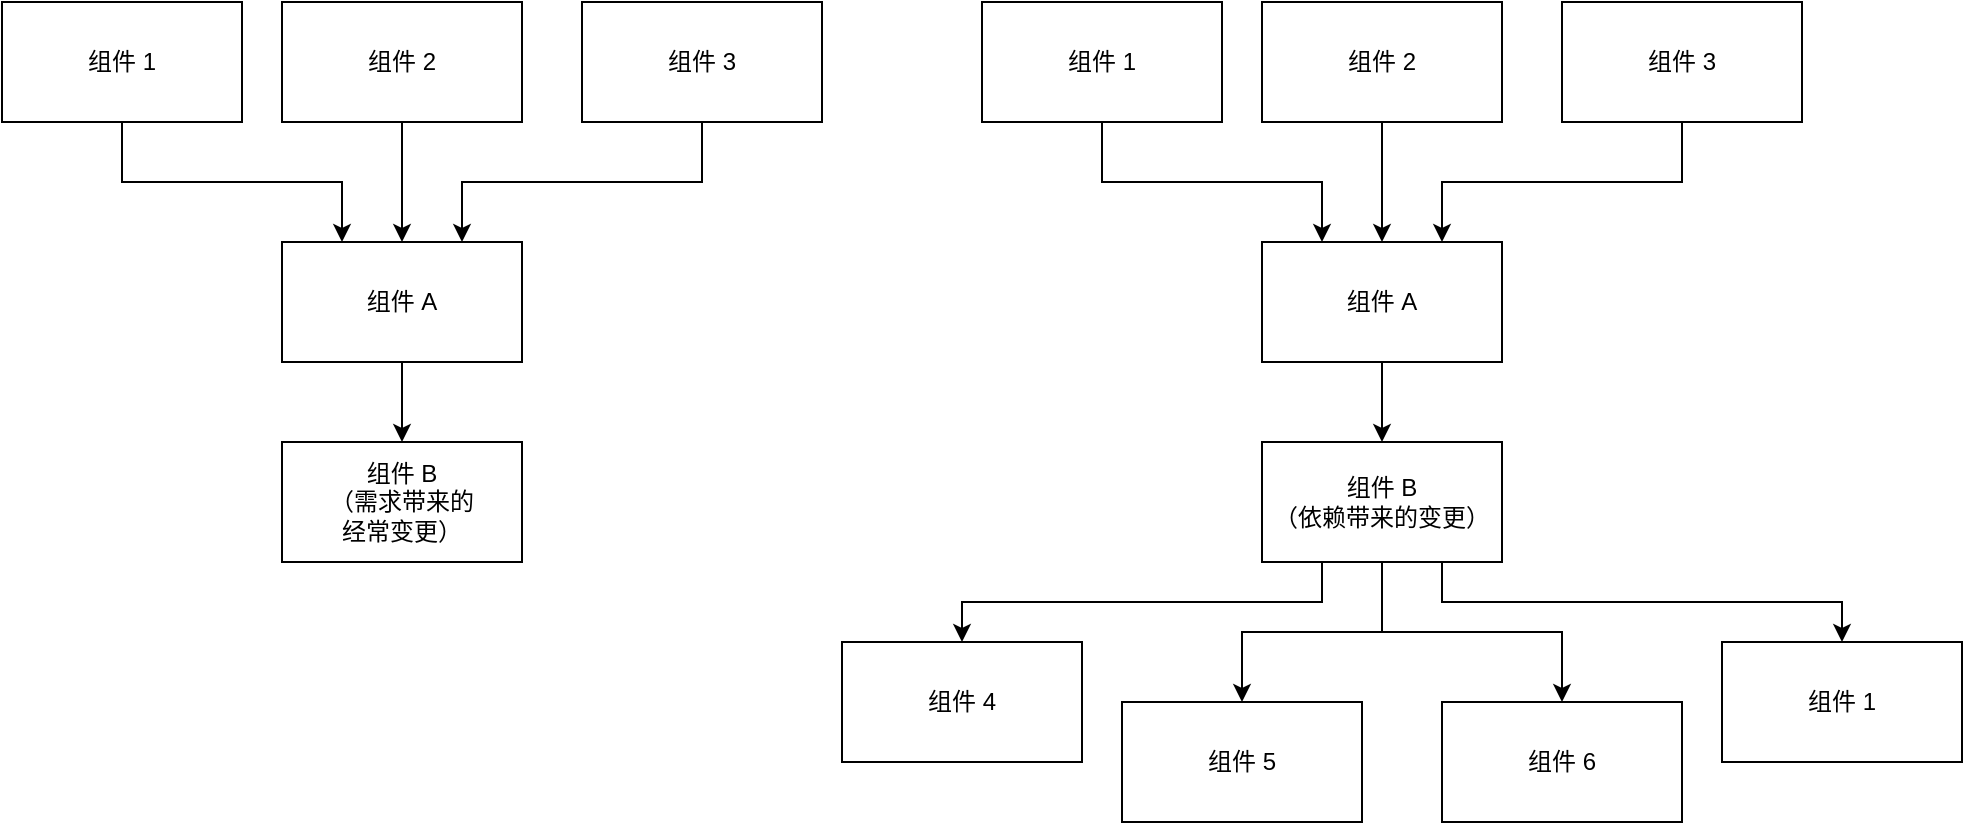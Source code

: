 <mxfile version="21.1.7" type="device">
  <diagram name="第 1 页" id="0mOpu_4Q5Hf8L8Z_4cUU">
    <mxGraphModel dx="1050" dy="548" grid="1" gridSize="10" guides="1" tooltips="1" connect="1" arrows="1" fold="1" page="1" pageScale="1" pageWidth="827" pageHeight="1169" math="0" shadow="0">
      <root>
        <mxCell id="0" />
        <mxCell id="1" parent="0" />
        <mxCell id="Nxf0buAvJKbDJ65yP_Zq-1" value="组件 B&lt;br&gt;（需求带来的&lt;br&gt;经常变更）" style="rounded=0;whiteSpace=wrap;html=1;" vertex="1" parent="1">
          <mxGeometry x="230" y="270" width="120" height="60" as="geometry" />
        </mxCell>
        <mxCell id="Nxf0buAvJKbDJ65yP_Zq-3" style="edgeStyle=orthogonalEdgeStyle;rounded=0;orthogonalLoop=1;jettySize=auto;html=1;exitX=0.5;exitY=1;exitDx=0;exitDy=0;" edge="1" parent="1" source="Nxf0buAvJKbDJ65yP_Zq-2" target="Nxf0buAvJKbDJ65yP_Zq-1">
          <mxGeometry relative="1" as="geometry" />
        </mxCell>
        <mxCell id="Nxf0buAvJKbDJ65yP_Zq-2" value="组件 A" style="rounded=0;whiteSpace=wrap;html=1;" vertex="1" parent="1">
          <mxGeometry x="230" y="170" width="120" height="60" as="geometry" />
        </mxCell>
        <mxCell id="Nxf0buAvJKbDJ65yP_Zq-8" style="edgeStyle=orthogonalEdgeStyle;rounded=0;orthogonalLoop=1;jettySize=auto;html=1;exitX=0.5;exitY=1;exitDx=0;exitDy=0;entryX=0.25;entryY=0;entryDx=0;entryDy=0;" edge="1" parent="1" source="Nxf0buAvJKbDJ65yP_Zq-4" target="Nxf0buAvJKbDJ65yP_Zq-2">
          <mxGeometry relative="1" as="geometry" />
        </mxCell>
        <mxCell id="Nxf0buAvJKbDJ65yP_Zq-4" value="组件 1" style="rounded=0;whiteSpace=wrap;html=1;" vertex="1" parent="1">
          <mxGeometry x="90" y="50" width="120" height="60" as="geometry" />
        </mxCell>
        <mxCell id="Nxf0buAvJKbDJ65yP_Zq-9" style="edgeStyle=orthogonalEdgeStyle;rounded=0;orthogonalLoop=1;jettySize=auto;html=1;exitX=0.5;exitY=1;exitDx=0;exitDy=0;" edge="1" parent="1" source="Nxf0buAvJKbDJ65yP_Zq-5" target="Nxf0buAvJKbDJ65yP_Zq-2">
          <mxGeometry relative="1" as="geometry" />
        </mxCell>
        <mxCell id="Nxf0buAvJKbDJ65yP_Zq-5" value="组件 2" style="rounded=0;whiteSpace=wrap;html=1;" vertex="1" parent="1">
          <mxGeometry x="230" y="50" width="120" height="60" as="geometry" />
        </mxCell>
        <mxCell id="Nxf0buAvJKbDJ65yP_Zq-10" style="edgeStyle=orthogonalEdgeStyle;rounded=0;orthogonalLoop=1;jettySize=auto;html=1;exitX=0.5;exitY=1;exitDx=0;exitDy=0;entryX=0.75;entryY=0;entryDx=0;entryDy=0;" edge="1" parent="1" source="Nxf0buAvJKbDJ65yP_Zq-6" target="Nxf0buAvJKbDJ65yP_Zq-2">
          <mxGeometry relative="1" as="geometry" />
        </mxCell>
        <mxCell id="Nxf0buAvJKbDJ65yP_Zq-6" value="组件 3" style="rounded=0;whiteSpace=wrap;html=1;" vertex="1" parent="1">
          <mxGeometry x="380" y="50" width="120" height="60" as="geometry" />
        </mxCell>
        <mxCell id="Nxf0buAvJKbDJ65yP_Zq-23" style="edgeStyle=orthogonalEdgeStyle;rounded=0;orthogonalLoop=1;jettySize=auto;html=1;exitX=0.25;exitY=1;exitDx=0;exitDy=0;" edge="1" parent="1" source="Nxf0buAvJKbDJ65yP_Zq-11" target="Nxf0buAvJKbDJ65yP_Zq-20">
          <mxGeometry relative="1" as="geometry" />
        </mxCell>
        <mxCell id="Nxf0buAvJKbDJ65yP_Zq-24" style="edgeStyle=orthogonalEdgeStyle;rounded=0;orthogonalLoop=1;jettySize=auto;html=1;exitX=0.5;exitY=1;exitDx=0;exitDy=0;" edge="1" parent="1" source="Nxf0buAvJKbDJ65yP_Zq-11" target="Nxf0buAvJKbDJ65yP_Zq-21">
          <mxGeometry relative="1" as="geometry" />
        </mxCell>
        <mxCell id="Nxf0buAvJKbDJ65yP_Zq-25" style="edgeStyle=orthogonalEdgeStyle;rounded=0;orthogonalLoop=1;jettySize=auto;html=1;exitX=0.5;exitY=1;exitDx=0;exitDy=0;" edge="1" parent="1" source="Nxf0buAvJKbDJ65yP_Zq-11" target="Nxf0buAvJKbDJ65yP_Zq-22">
          <mxGeometry relative="1" as="geometry" />
        </mxCell>
        <mxCell id="Nxf0buAvJKbDJ65yP_Zq-27" style="edgeStyle=orthogonalEdgeStyle;rounded=0;orthogonalLoop=1;jettySize=auto;html=1;exitX=0.75;exitY=1;exitDx=0;exitDy=0;" edge="1" parent="1" source="Nxf0buAvJKbDJ65yP_Zq-11" target="Nxf0buAvJKbDJ65yP_Zq-26">
          <mxGeometry relative="1" as="geometry" />
        </mxCell>
        <mxCell id="Nxf0buAvJKbDJ65yP_Zq-11" value="组件 B&lt;br&gt;（依赖带来的变更）" style="rounded=0;whiteSpace=wrap;html=1;" vertex="1" parent="1">
          <mxGeometry x="720" y="270" width="120" height="60" as="geometry" />
        </mxCell>
        <mxCell id="Nxf0buAvJKbDJ65yP_Zq-12" style="edgeStyle=orthogonalEdgeStyle;rounded=0;orthogonalLoop=1;jettySize=auto;html=1;exitX=0.5;exitY=1;exitDx=0;exitDy=0;" edge="1" parent="1" source="Nxf0buAvJKbDJ65yP_Zq-13" target="Nxf0buAvJKbDJ65yP_Zq-11">
          <mxGeometry relative="1" as="geometry" />
        </mxCell>
        <mxCell id="Nxf0buAvJKbDJ65yP_Zq-13" value="组件 A" style="rounded=0;whiteSpace=wrap;html=1;" vertex="1" parent="1">
          <mxGeometry x="720" y="170" width="120" height="60" as="geometry" />
        </mxCell>
        <mxCell id="Nxf0buAvJKbDJ65yP_Zq-14" style="edgeStyle=orthogonalEdgeStyle;rounded=0;orthogonalLoop=1;jettySize=auto;html=1;exitX=0.5;exitY=1;exitDx=0;exitDy=0;entryX=0.25;entryY=0;entryDx=0;entryDy=0;" edge="1" parent="1" source="Nxf0buAvJKbDJ65yP_Zq-15" target="Nxf0buAvJKbDJ65yP_Zq-13">
          <mxGeometry relative="1" as="geometry" />
        </mxCell>
        <mxCell id="Nxf0buAvJKbDJ65yP_Zq-15" value="组件 1" style="rounded=0;whiteSpace=wrap;html=1;" vertex="1" parent="1">
          <mxGeometry x="580" y="50" width="120" height="60" as="geometry" />
        </mxCell>
        <mxCell id="Nxf0buAvJKbDJ65yP_Zq-16" style="edgeStyle=orthogonalEdgeStyle;rounded=0;orthogonalLoop=1;jettySize=auto;html=1;exitX=0.5;exitY=1;exitDx=0;exitDy=0;" edge="1" parent="1" source="Nxf0buAvJKbDJ65yP_Zq-17" target="Nxf0buAvJKbDJ65yP_Zq-13">
          <mxGeometry relative="1" as="geometry" />
        </mxCell>
        <mxCell id="Nxf0buAvJKbDJ65yP_Zq-17" value="组件 2" style="rounded=0;whiteSpace=wrap;html=1;" vertex="1" parent="1">
          <mxGeometry x="720" y="50" width="120" height="60" as="geometry" />
        </mxCell>
        <mxCell id="Nxf0buAvJKbDJ65yP_Zq-18" style="edgeStyle=orthogonalEdgeStyle;rounded=0;orthogonalLoop=1;jettySize=auto;html=1;exitX=0.5;exitY=1;exitDx=0;exitDy=0;entryX=0.75;entryY=0;entryDx=0;entryDy=0;" edge="1" parent="1" source="Nxf0buAvJKbDJ65yP_Zq-19" target="Nxf0buAvJKbDJ65yP_Zq-13">
          <mxGeometry relative="1" as="geometry" />
        </mxCell>
        <mxCell id="Nxf0buAvJKbDJ65yP_Zq-19" value="组件 3" style="rounded=0;whiteSpace=wrap;html=1;" vertex="1" parent="1">
          <mxGeometry x="870" y="50" width="120" height="60" as="geometry" />
        </mxCell>
        <mxCell id="Nxf0buAvJKbDJ65yP_Zq-20" value="组件 4" style="rounded=0;whiteSpace=wrap;html=1;" vertex="1" parent="1">
          <mxGeometry x="510" y="370" width="120" height="60" as="geometry" />
        </mxCell>
        <mxCell id="Nxf0buAvJKbDJ65yP_Zq-21" value="组件 5" style="rounded=0;whiteSpace=wrap;html=1;" vertex="1" parent="1">
          <mxGeometry x="650" y="400" width="120" height="60" as="geometry" />
        </mxCell>
        <mxCell id="Nxf0buAvJKbDJ65yP_Zq-22" value="组件 6" style="rounded=0;whiteSpace=wrap;html=1;" vertex="1" parent="1">
          <mxGeometry x="810" y="400" width="120" height="60" as="geometry" />
        </mxCell>
        <mxCell id="Nxf0buAvJKbDJ65yP_Zq-26" value="组件 1" style="rounded=0;whiteSpace=wrap;html=1;" vertex="1" parent="1">
          <mxGeometry x="950" y="370" width="120" height="60" as="geometry" />
        </mxCell>
      </root>
    </mxGraphModel>
  </diagram>
</mxfile>
